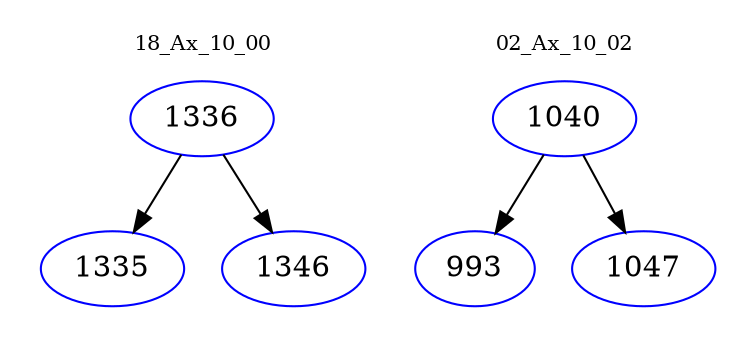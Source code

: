 digraph{
subgraph cluster_0 {
color = white
label = "18_Ax_10_00";
fontsize=10;
T0_1336 [label="1336", color="blue"]
T0_1336 -> T0_1335 [color="black"]
T0_1335 [label="1335", color="blue"]
T0_1336 -> T0_1346 [color="black"]
T0_1346 [label="1346", color="blue"]
}
subgraph cluster_1 {
color = white
label = "02_Ax_10_02";
fontsize=10;
T1_1040 [label="1040", color="blue"]
T1_1040 -> T1_993 [color="black"]
T1_993 [label="993", color="blue"]
T1_1040 -> T1_1047 [color="black"]
T1_1047 [label="1047", color="blue"]
}
}
